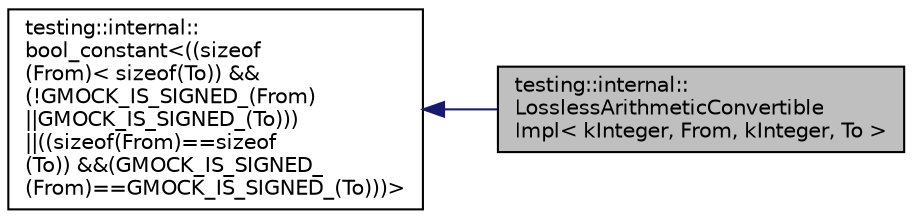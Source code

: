 digraph "testing::internal::LosslessArithmeticConvertibleImpl&lt; kInteger, From, kInteger, To &gt;"
{
  edge [fontname="Helvetica",fontsize="10",labelfontname="Helvetica",labelfontsize="10"];
  node [fontname="Helvetica",fontsize="10",shape=record];
  rankdir="LR";
  Node0 [label="testing::internal::\lLosslessArithmeticConvertible\lImpl\< kInteger, From, kInteger, To \>",height=0.2,width=0.4,color="black", fillcolor="grey75", style="filled", fontcolor="black"];
  Node1 -> Node0 [dir="back",color="midnightblue",fontsize="10",style="solid",fontname="Helvetica"];
  Node1 [label="testing::internal::\lbool_constant\<((sizeof\l(From)\< sizeof(To)) &&\l(!GMOCK_IS_SIGNED_(From)\l\|\|GMOCK_IS_SIGNED_(To)))\l\|\|((sizeof(From)==sizeof\l(To)) &&(GMOCK_IS_SIGNED_\l(From)==GMOCK_IS_SIGNED_(To)))\>",height=0.2,width=0.4,color="black", fillcolor="white", style="filled",URL="$structtesting_1_1internal_1_1bool__constant.html"];
}
